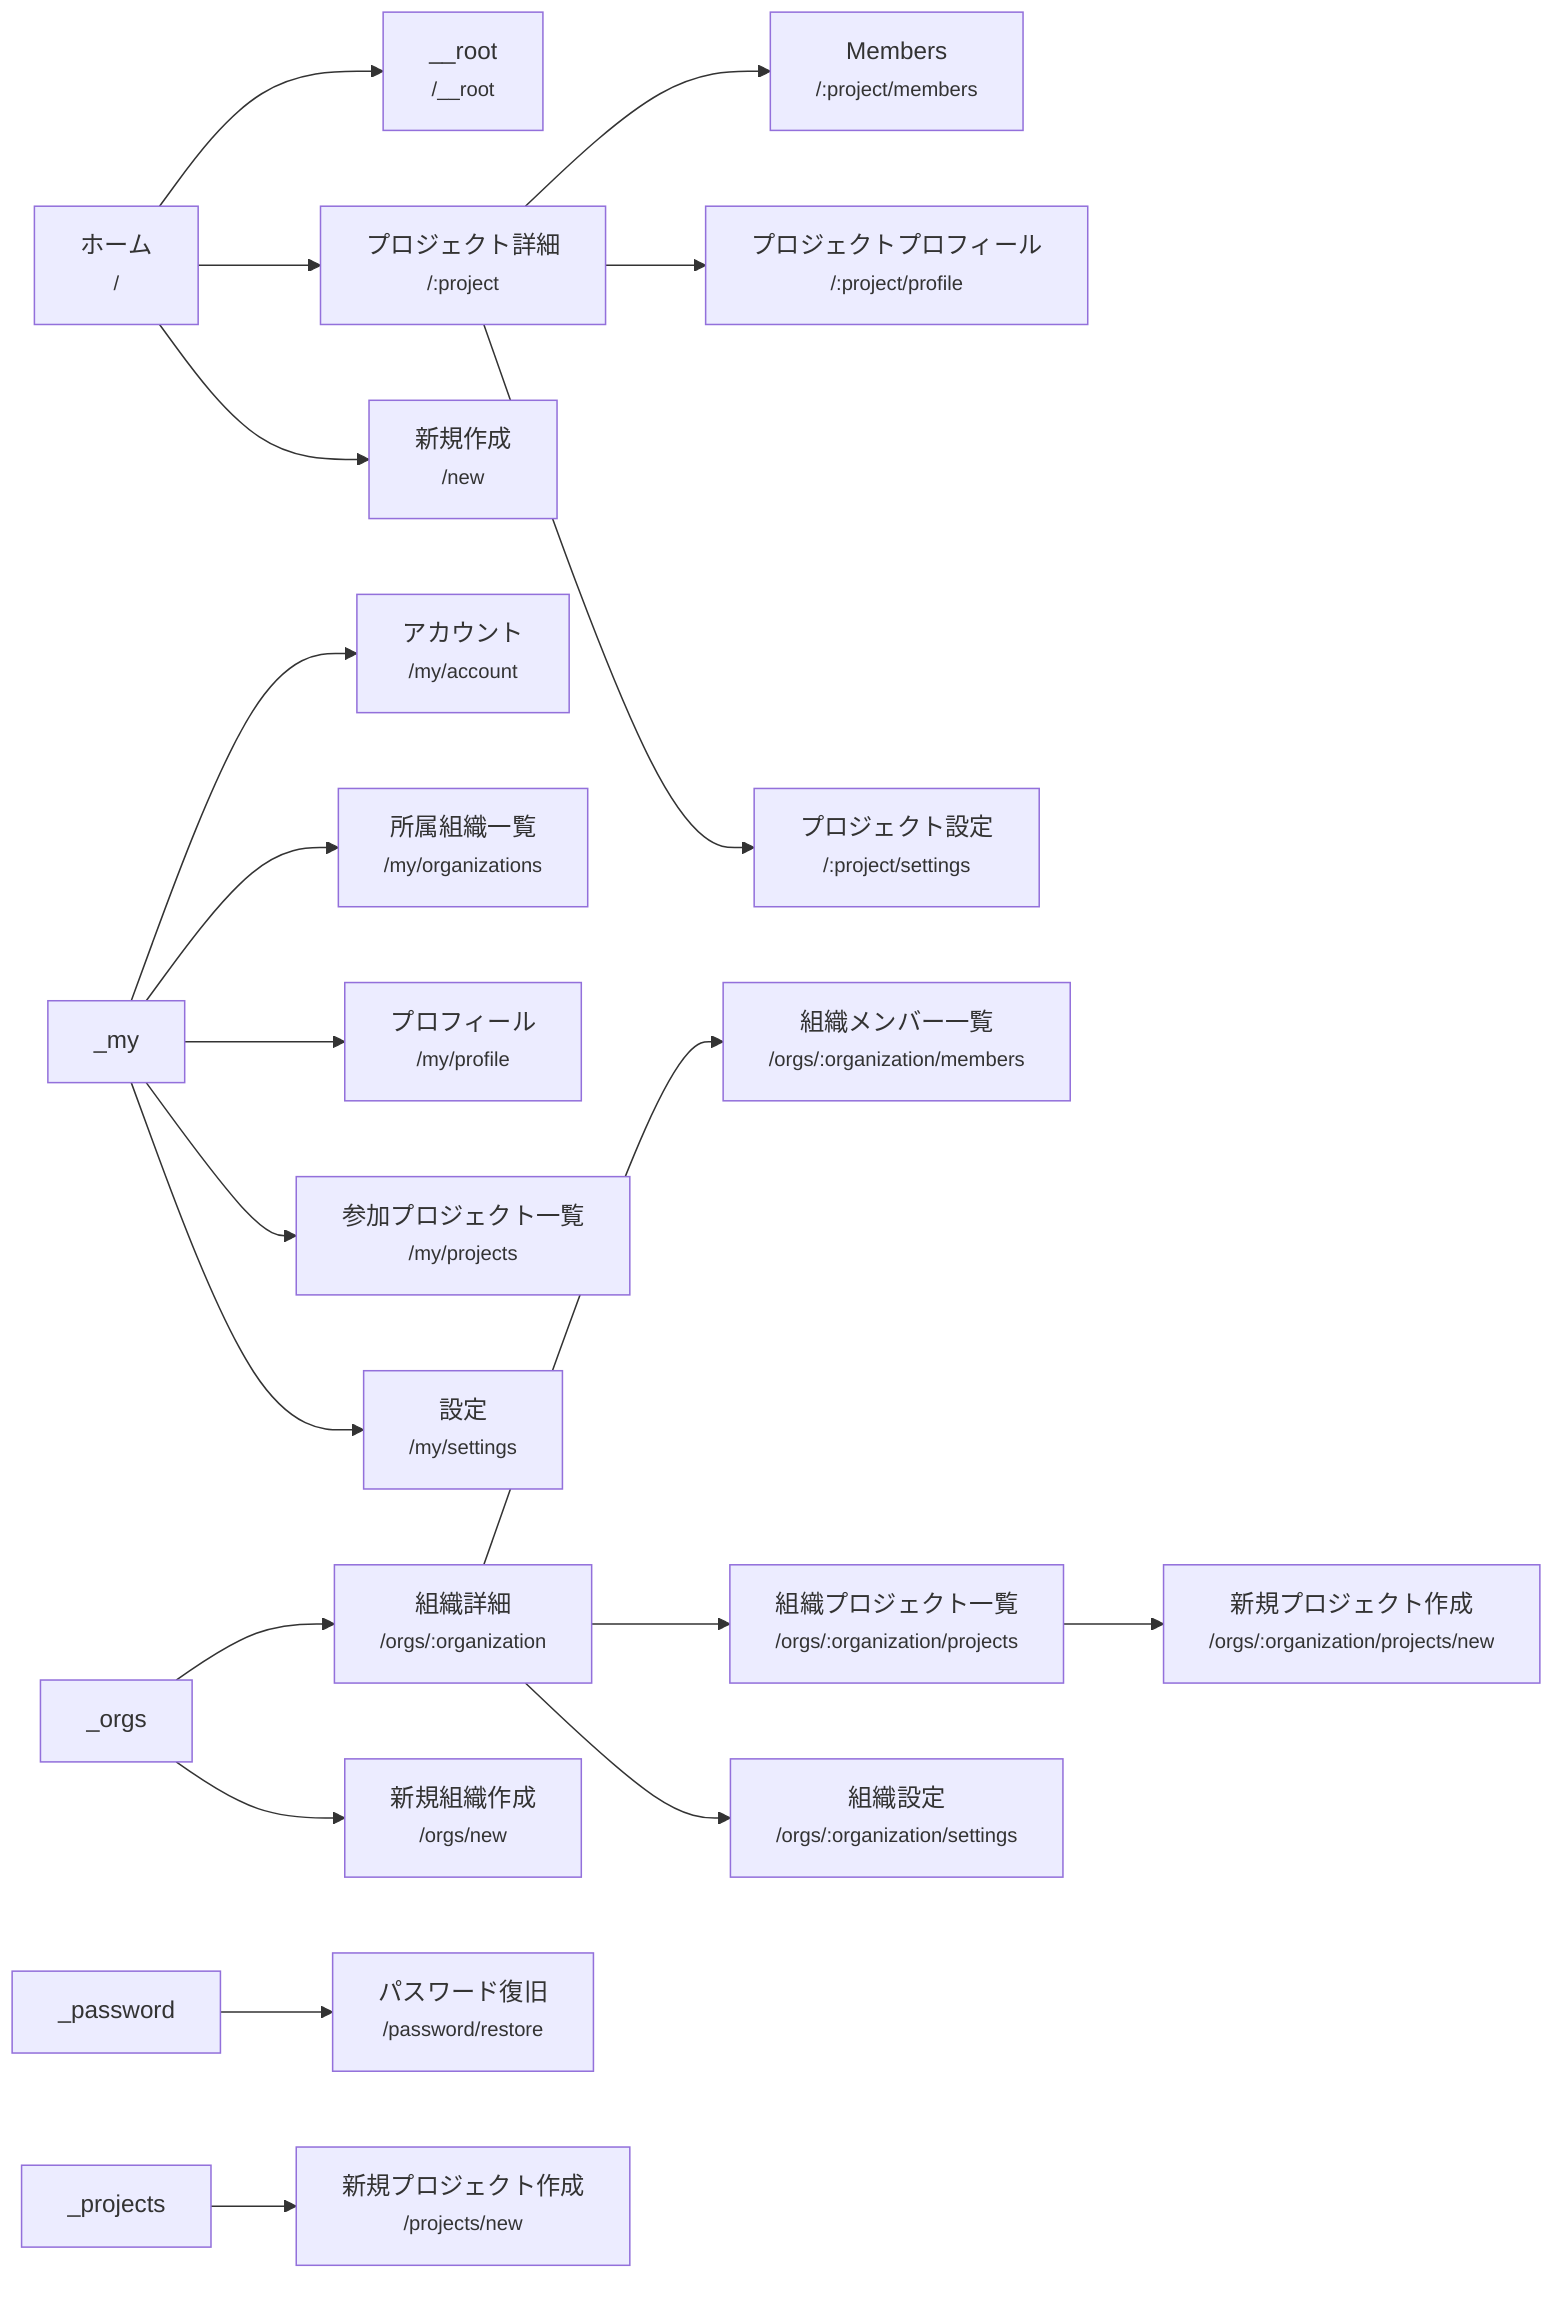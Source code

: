flowchart LR
  root["ホーム<br/><small>/</small>"]
  ___root["__root<br/><small>/__root</small>"]
  _p_project["プロジェクト詳細<br/><small>/:project</small>"]
  _p_project_members["Members<br/><small>/:project/members</small>"]
  _p_project_profile["プロジェクトプロフィール<br/><small>/:project/profile</small>"]
  _p_project_settings["プロジェクト設定<br/><small>/:project/settings</small>"]
  _my_account["アカウント<br/><small>/my/account</small>"]
  _my_organizations["所属組織一覧<br/><small>/my/organizations</small>"]
  _my_profile["プロフィール<br/><small>/my/profile</small>"]
  _my_projects["参加プロジェクト一覧<br/><small>/my/projects</small>"]
  _my_settings["設定<br/><small>/my/settings</small>"]
  _new["新規作成<br/><small>/new</small>"]
  _orgs_p_organization["組織詳細<br/><small>/orgs/:organization</small>"]
  _orgs_p_organization_members["組織メンバー一覧<br/><small>/orgs/:organization/members</small>"]
  _orgs_p_organization_projects["組織プロジェクト一覧<br/><small>/orgs/:organization/projects</small>"]
  _orgs_p_organization_projects_new["新規プロジェクト作成<br/><small>/orgs/:organization/projects/new</small>"]
  _orgs_p_organization_settings["組織設定<br/><small>/orgs/:organization/settings</small>"]
  _orgs_new["新規組織作成<br/><small>/orgs/new</small>"]
  _password_restore["パスワード復旧<br/><small>/password/restore</small>"]
  _projects_new["新規プロジェクト作成<br/><small>/projects/new</small>"]

  root --> ___root
  root --> _p_project
  root --> _new
  _p_project --> _p_project_members
  _p_project --> _p_project_profile
  _p_project --> _p_project_settings
  _my --> _my_account
  _my --> _my_organizations
  _my --> _my_profile
  _my --> _my_projects
  _my --> _my_settings
  _orgs_p_organization --> _orgs_p_organization_members
  _orgs_p_organization --> _orgs_p_organization_projects
  _orgs_p_organization --> _orgs_p_organization_settings
  _orgs --> _orgs_p_organization
  _orgs --> _orgs_new
  _password --> _password_restore
  _projects --> _projects_new
  _orgs_p_organization_projects --> _orgs_p_organization_projects_new